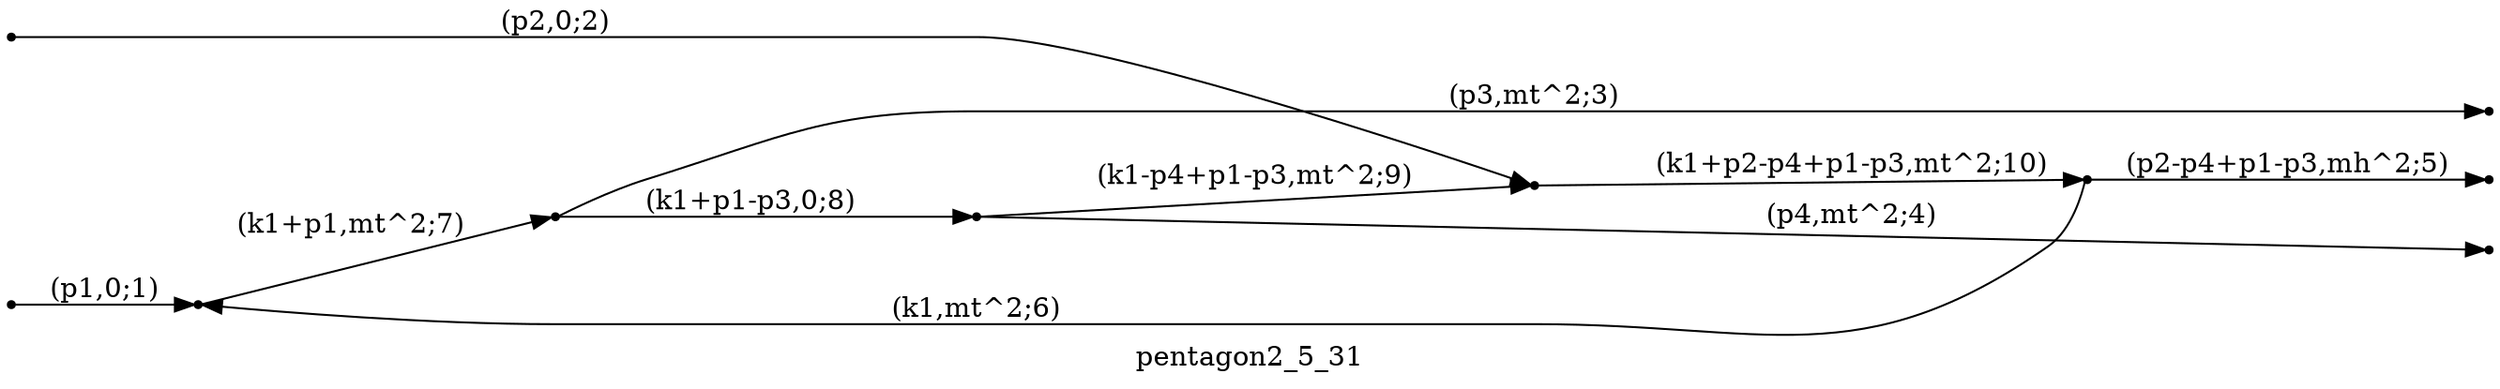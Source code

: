 digraph pentagon2_5_31 {
  label="pentagon2_5_31";
  rankdir="LR";
  subgraph edges {
    -1 -> 2 [label="(p1,0;1)"];
    -2 -> 5 [label="(p2,0;2)"];
    1 -> -3 [label="(p3,mt^2;3)"];
    3 -> -4 [label="(p4,mt^2;4)"];
    4 -> -5 [label="(p2-p4+p1-p3,mh^2;5)"];
    4 -> 2 [label="(k1,mt^2;6)"];
    2 -> 1 [label="(k1+p1,mt^2;7)"];
    1 -> 3 [label="(k1+p1-p3,0;8)"];
    3 -> 5 [label="(k1-p4+p1-p3,mt^2;9)"];
    5 -> 4 [label="(k1+p2-p4+p1-p3,mt^2;10)"];
  }
  subgraph incoming { rank="source"; -1; -2; }
  subgraph outgoing { rank="sink"; -3; -4; -5; }
-5 [shape=point];
-4 [shape=point];
-3 [shape=point];
-2 [shape=point];
-1 [shape=point];
1 [shape=point];
2 [shape=point];
3 [shape=point];
4 [shape=point];
5 [shape=point];
}


